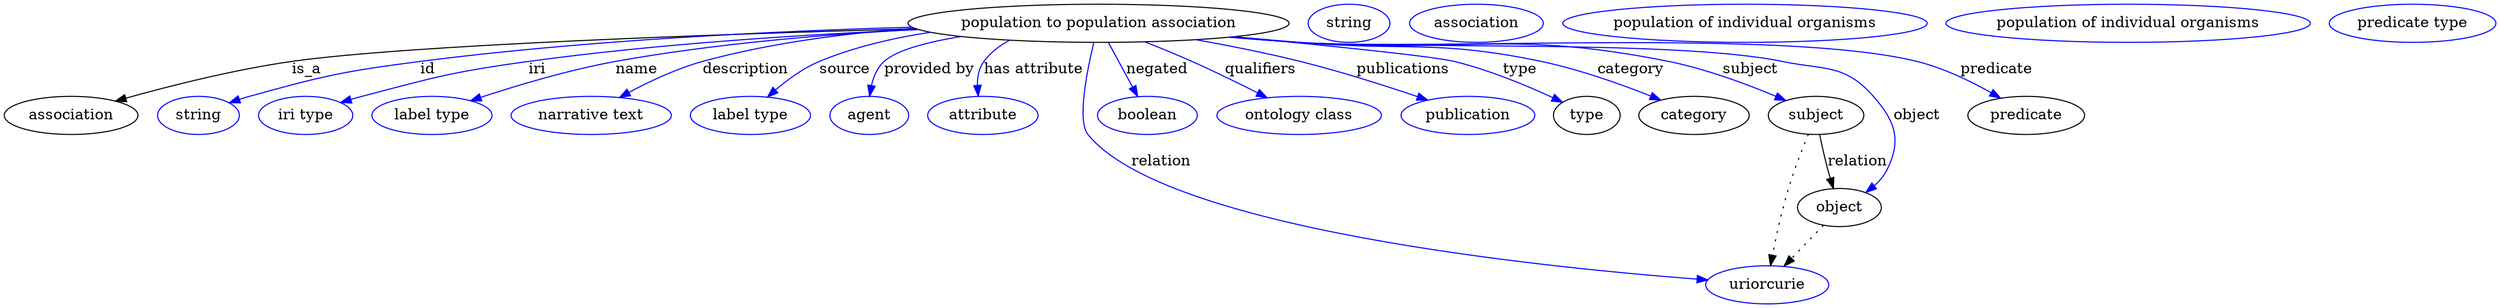 digraph {
	graph [bb="0,0,2345.7,283"];
	node [label="\N"];
	"population to population association"	 [height=0.5,
		label="population to population association",
		pos="1030,265",
		width=4.9829];
	association	 [height=0.5,
		pos="63.044,178",
		width=1.7512];
	"population to population association" -> association	 [label=is_a,
		lp="280.04,221.5",
		pos="e,105.71,191.36 855.29,260.8 665.69,255.52 375.4,245.15 266.04,229 214.07,221.32 156.05,206.05 115.4,194.21"];
	id	 [color=blue,
		height=0.5,
		label=string,
		pos="182.04,178",
		width=1.0652];
	"population to population association" -> id	 [color=blue,
		label=id,
		lp="395.04,221.5",
		pos="e,211.25,189.76 862.77,258.47 703.8,251.74 476.31,240.63 388.04,229 316.92,219.63 298.94,215.99 230.04,196 227.06,195.14 224,194.17 \
220.94,193.15",
		style=solid];
	iri	 [color=blue,
		height=0.5,
		label="iri type",
		pos="283.04,178",
		width=1.2277];
	"population to population association" -> iri	 [color=blue,
		label=iri,
		lp="500.04,221.5",
		pos="e,316.22,189.94 858.29,259.71 752.34,254.91 613.86,245.87 492.04,229 421.85,219.28 404.38,214.76 336.04,196 332.71,195.08 329.28,\
194.08 325.84,193.02",
		style=solid];
	name	 [color=blue,
		height=0.5,
		label="label type",
		pos="402.04,178",
		width=1.5707];
	"population to population association" -> name	 [color=blue,
		label=name,
		lp="593.04,221.5",
		pos="e,439.51,191.67 873.37,256.19 764.31,249.38 628.84,239.4 573.04,229 530.36,221.05 483.15,206.51 449.17,194.99",
		style=solid];
	description	 [color=blue,
		height=0.5,
		label="narrative text",
		pos="552.04,178",
		width=2.0943];
	"population to population association" -> description	 [color=blue,
		label=description,
		lp="696.04,221.5",
		pos="e,579.35,194.96 875.67,255.82 791.25,249.69 695.77,240.61 655.04,229 631.79,222.37 607.48,210.59 588.31,200.02",
		style=solid];
	source	 [color=blue,
		height=0.5,
		label="label type",
		pos="702.04,178",
		width=1.5707];
	"population to population association" -> source	 [color=blue,
		label=source,
		lp="790.54,221.5",
		pos="e,718.55,195.35 894.62,253.15 842.42,247.21 789.65,239.1 766.04,229 751.43,222.75 737.37,212.23 726.17,202.36",
		style=solid];
	"provided by"	 [color=blue,
		height=0.5,
		label=agent,
		pos="814.04,178",
		width=1.0291];
	"population to population association" -> "provided by"	 [color=blue,
		label="provided by",
		lp="870.54,221.5",
		pos="e,814.36,196.06 899.26,252.67 867.74,247.29 839.75,239.68 828.04,229 821.58,223.1 817.99,214.53 816.03,206.1",
		style=solid];
	"has attribute"	 [color=blue,
		height=0.5,
		label=attribute,
		pos="921.04,178",
		width=1.4443];
	"population to population association" -> "has attribute"	 [color=blue,
		label="has attribute",
		lp="969.04,221.5",
		pos="e,916.57,196.16 959.64,248.35 942.39,242.81 927.34,236.2 922.04,229 917.3,222.55 915.78,214.3 915.8,206.32",
		style=solid];
	relation	 [color=blue,
		height=0.5,
		label=uriorcurie,
		pos="1658,18",
		width=1.6068];
	"population to population association" -> relation	 [color=blue,
		label=relation,
		lp="1090,134.5",
		pos="e,1601.4,21.818 1025.3,246.57 1019,220.06 1009.7,172.93 1020,160 1091.2,71.279 1442,34.438 1591,22.626",
		style=solid];
	negated	 [color=blue,
		height=0.5,
		label=boolean,
		pos="1076,178",
		width=1.2999];
	"population to population association" -> negated	 [color=blue,
		label=negated,
		lp="1085,221.5",
		pos="e,1066.7,195.71 1039.6,246.97 1046,234.76 1054.7,218.41 1061.9,204.7",
		style=solid];
	qualifiers	 [color=blue,
		height=0.5,
		label="ontology class",
		pos="1218,178",
		width=2.1484];
	"population to population association" -> qualifiers	 [color=blue,
		label=qualifiers,
		lp="1183,221.5",
		pos="e,1187.3,194.52 1075.1,247.4 1089,241.76 1104.2,235.33 1118,229 1138.1,219.8 1160,208.76 1178.2,199.3",
		style=solid];
	publications	 [color=blue,
		height=0.5,
		label=publication,
		pos="1376,178",
		width=1.7512];
	"population to population association" -> publications	 [color=blue,
		label=publications,
		lp="1317,221.5",
		pos="e,1337.3,192.33 1124.8,249.68 1155.7,244.01 1190,237 1221,229 1257.3,219.66 1297.5,206.37 1327.8,195.69",
		style=solid];
	type	 [height=0.5,
		pos="1488,178",
		width=0.86659];
	"population to population association" -> type	 [color=blue,
		label=type,
		lp="1427,221.5",
		pos="e,1464.7,190.16 1160.9,252.64 1246.1,244.3 1345.1,233.94 1365,229 1396.9,221.1 1431.3,206.25 1455.6,194.61",
		style=solid];
	category	 [height=0.5,
		pos="1589,178",
		width=1.4443];
	"population to population association" -> category	 [color=blue,
		label=category,
		lp="1531,221.5",
		pos="e,1557.1,192.27 1158.9,252.45 1179,250.57 1199.6,248.69 1219,247 1320.3,238.18 1347.7,250.37 1447,229 1481.9,221.51 1519.8,207.59 \
1547.6,196.18",
		style=solid];
	subject	 [height=0.5,
		pos="1704,178",
		width=1.2457];
	"population to population association" -> subject	 [color=blue,
		label=subject,
		lp="1644.5,221.5",
		pos="e,1674.9,191.83 1156.3,252.21 1177.2,250.31 1198.7,248.49 1219,247 1373.5,235.66 1415.4,260.38 1567,229 1601.4,221.9 1638.5,207.63 \
1665.4,195.98",
		style=solid];
	object	 [height=0.5,
		pos="1726,91",
		width=1.1013];
	"population to population association" -> object	 [color=blue,
		label=object,
		lp="1799.5,178",
		pos="e,1751.5,105.11 1155.3,252.09 1176.5,250.18 1198.4,248.39 1219,247 1320.2,240.19 1575.8,250.04 1675,229 1713.9,220.77 1732,225.99 \
1758,196 1778.5,172.42 1784.6,155.13 1771,127 1768.3,121.2 1764,116.04 1759.3,111.57",
		style=solid];
	predicate	 [height=0.5,
		pos="1903,178",
		width=1.5346];
	"population to population association" -> predicate	 [color=blue,
		label=predicate,
		lp="1871.5,221.5",
		pos="e,1877.7,194.24 1154.5,252.01 1176,250.09 1198.2,248.32 1219,247 1347.7,238.88 1673.9,260.09 1799,229 1823.6,222.89 1849.2,210.43 \
1868.9,199.36",
		style=solid];
	association_type	 [color=blue,
		height=0.5,
		label=string,
		pos="1266,265",
		width=1.0652];
	association_category	 [color=blue,
		height=0.5,
		label=association,
		pos="1385,265",
		width=1.7512];
	subject -> relation	 [pos="e,1660.9,36.006 1696.1,160.13 1690.2,146.37 1682.3,126.75 1677,109 1670.8,88.182 1665.9,64.102 1662.6,45.943",
		style=dotted];
	subject -> object	 [label=relation,
		lp="1743,134.5",
		pos="e,1720.3,108.86 1707.5,159.97 1709.5,150.18 1712.2,137.87 1715,127 1715.7,124.31 1716.5,121.51 1717.3,118.73"];
	"population to population association_subject"	 [color=blue,
		height=0.5,
		label="population of individual organisms",
		pos="1638,265",
		width=4.7662];
	object -> relation	 [pos="e,1674.2,35.346 1710.3,74.069 1701.6,64.805 1690.8,53.154 1681.2,42.876",
		style=dotted];
	"population to population association_object"	 [color=blue,
		height=0.5,
		label="population of individual organisms",
		pos="1999,265",
		width=4.7662];
	"population to population association_predicate"	 [color=blue,
		height=0.5,
		label="predicate type",
		pos="2267,265",
		width=2.1845];
}
